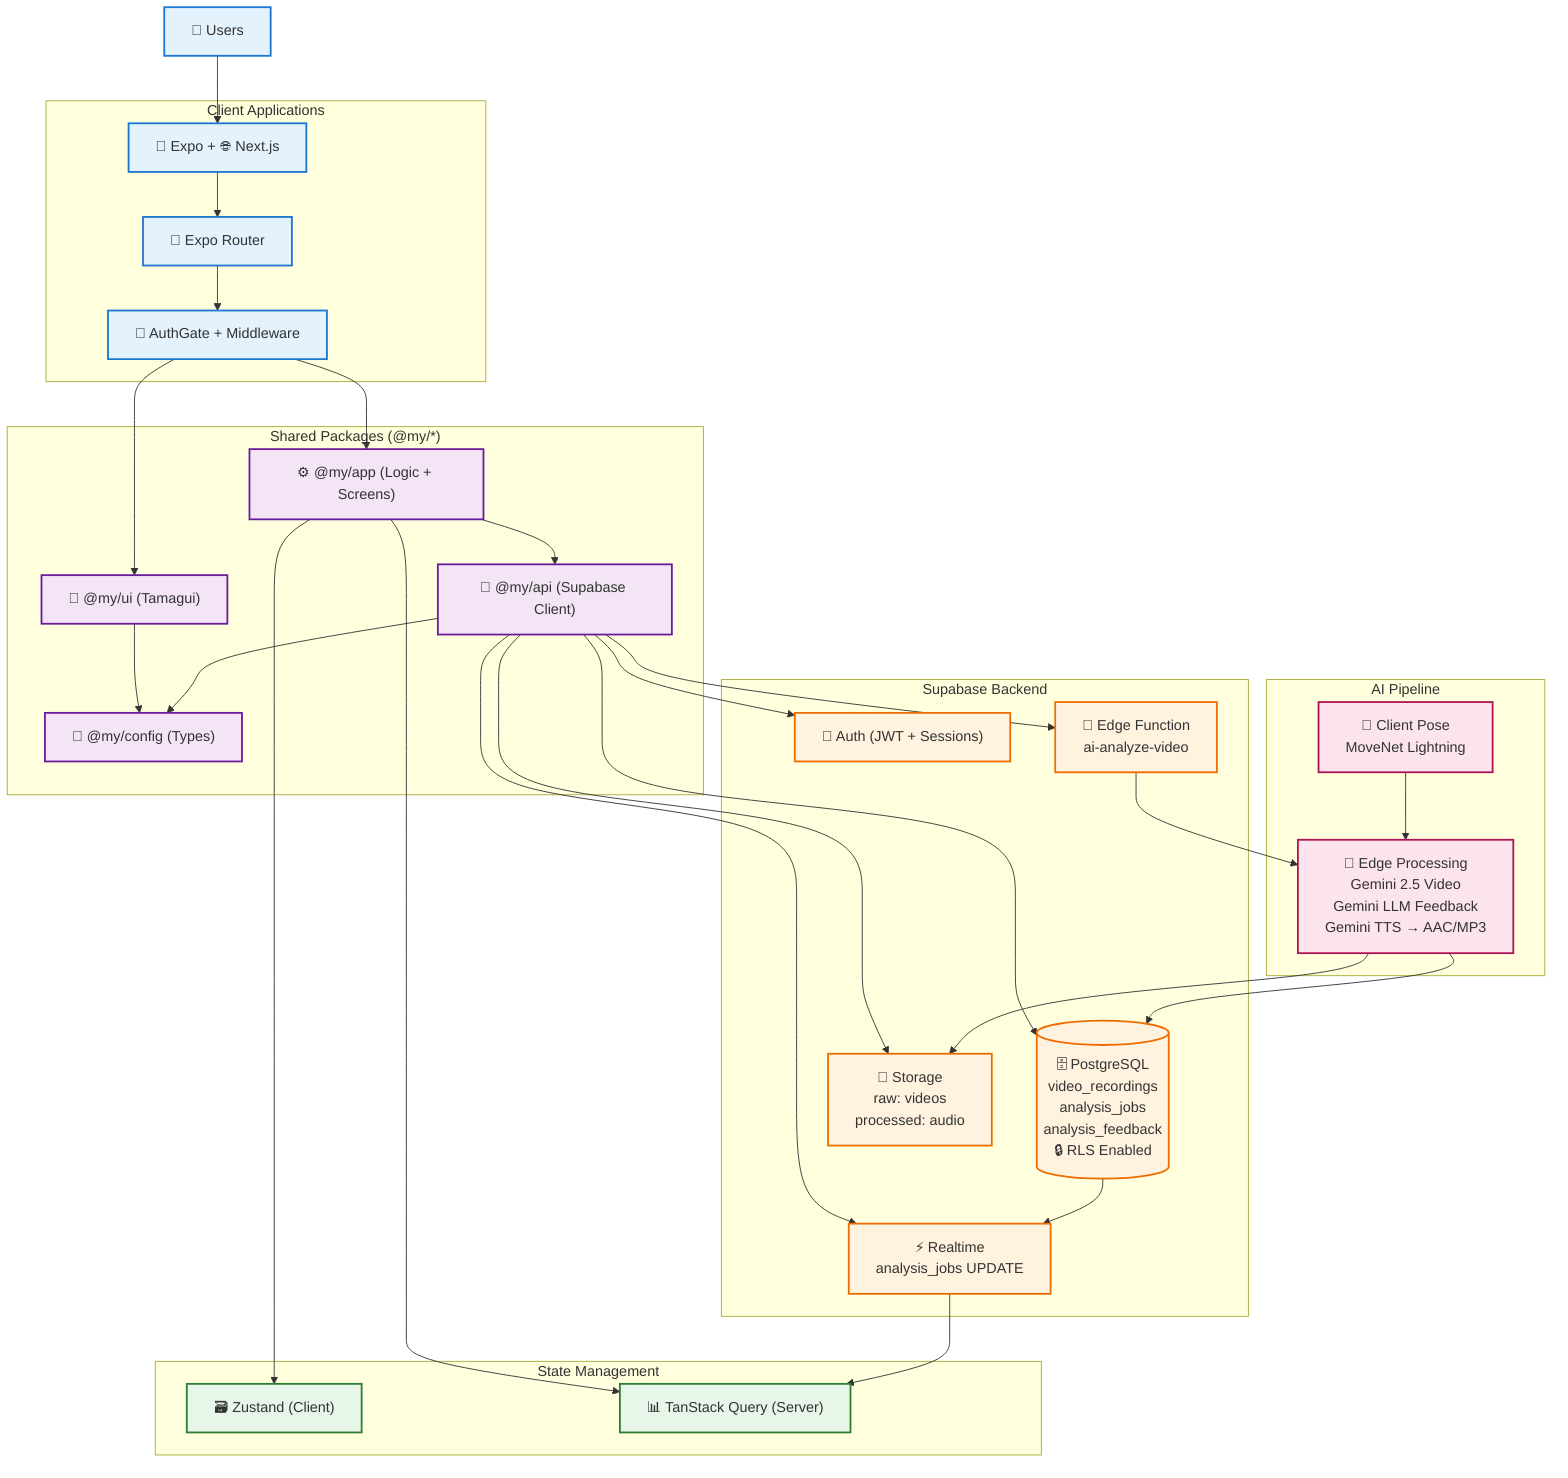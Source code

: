 graph TB
    User["👤 Users"]

    subgraph Client["Client Applications"]
        Apps["📱 Expo + 🌐 Next.js"]
        Router["🧭 Expo Router"]
        Auth["🔐 AuthGate + Middleware"]
    end

    subgraph Packages["Shared Packages (@my/*)"]
        UI["🎨 @my/ui (Tamagui)"]
        App["⚙️ @my/app (Logic + Screens)"]
        API["🔌 @my/api (Supabase Client)"]
        Config["🧰 @my/config (Types)"]
    end

    subgraph State["State Management"]
        Zustand["🗃️ Zustand (Client)"]
        TSQ["📊 TanStack Query (Server)"]
    end

    subgraph Backend["Supabase Backend"]
        AuthSvc["🔑 Auth (JWT + Sessions)"]
        DB[("🗄️ PostgreSQL
        video_recordings
        analysis_jobs
        analysis_feedback
        🔒 RLS Enabled")]
        Storage["📁 Storage
        raw: videos
        processed: audio"]
        RT["⚡ Realtime
        analysis_jobs UPDATE"]
        Edge["🧩 Edge Function
        ai-analyze-video"]
    end

    subgraph AI["AI Pipeline"]
        ClientPose["🕺 Client Pose
        MoveNet Lightning"]
        EdgeAI["🧠 Edge Processing
        Gemini 2.5 Video
        Gemini LLM Feedback
        Gemini TTS → AAC/MP3"]
    end

    User --> Apps
    Apps --> Router
    Router --> Auth
    Auth --> UI
    Auth --> App
    App --> API
    App --> Zustand
    App --> TSQ
    UI --> Config
    API --> Config
    API --> AuthSvc
    API --> DB
    API --> Storage
    API --> RT
    API --> Edge
    ClientPose --> EdgeAI
    Edge --> EdgeAI
    EdgeAI --> Storage
    EdgeAI --> DB
    DB --> RT
    RT --> TSQ

    classDef client fill:#e3f2fd,stroke:#1976d2,stroke-width:2px
    classDef shared fill:#f3e5f5,stroke:#6a1b9a,stroke-width:2px
    classDef state fill:#e8f5e9,stroke:#2e7d32,stroke-width:2px
    classDef backend fill:#fff3e0,stroke:#ef6c00,stroke-width:2px
    classDef ai fill:#fce4ec,stroke:#ad1457,stroke-width:2px

    class User,Apps,Router,Auth client
    class UI,App,API,Config shared
    class Zustand,TSQ state
    class AuthSvc,DB,Storage,RT,Edge backend
    class ClientPose,EdgeAI ai